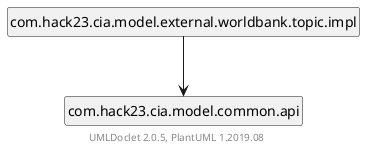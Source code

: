 @startuml
    set namespaceSeparator none
    hide circle
    hide empty fields
    hide empty methods

    com.hack23.cia.model.external.worldbank.topic.impl --> com.hack23.cia.model.common.api

    ' Package links
    class "com.hack23.cia.model.external.worldbank.topic.impl" [[com/hack23/cia/model/external/worldbank/topic/impl/package-summary.html]] {
    }

    center footer UMLDoclet 2.0.5, PlantUML 1.2019.08
@enduml
